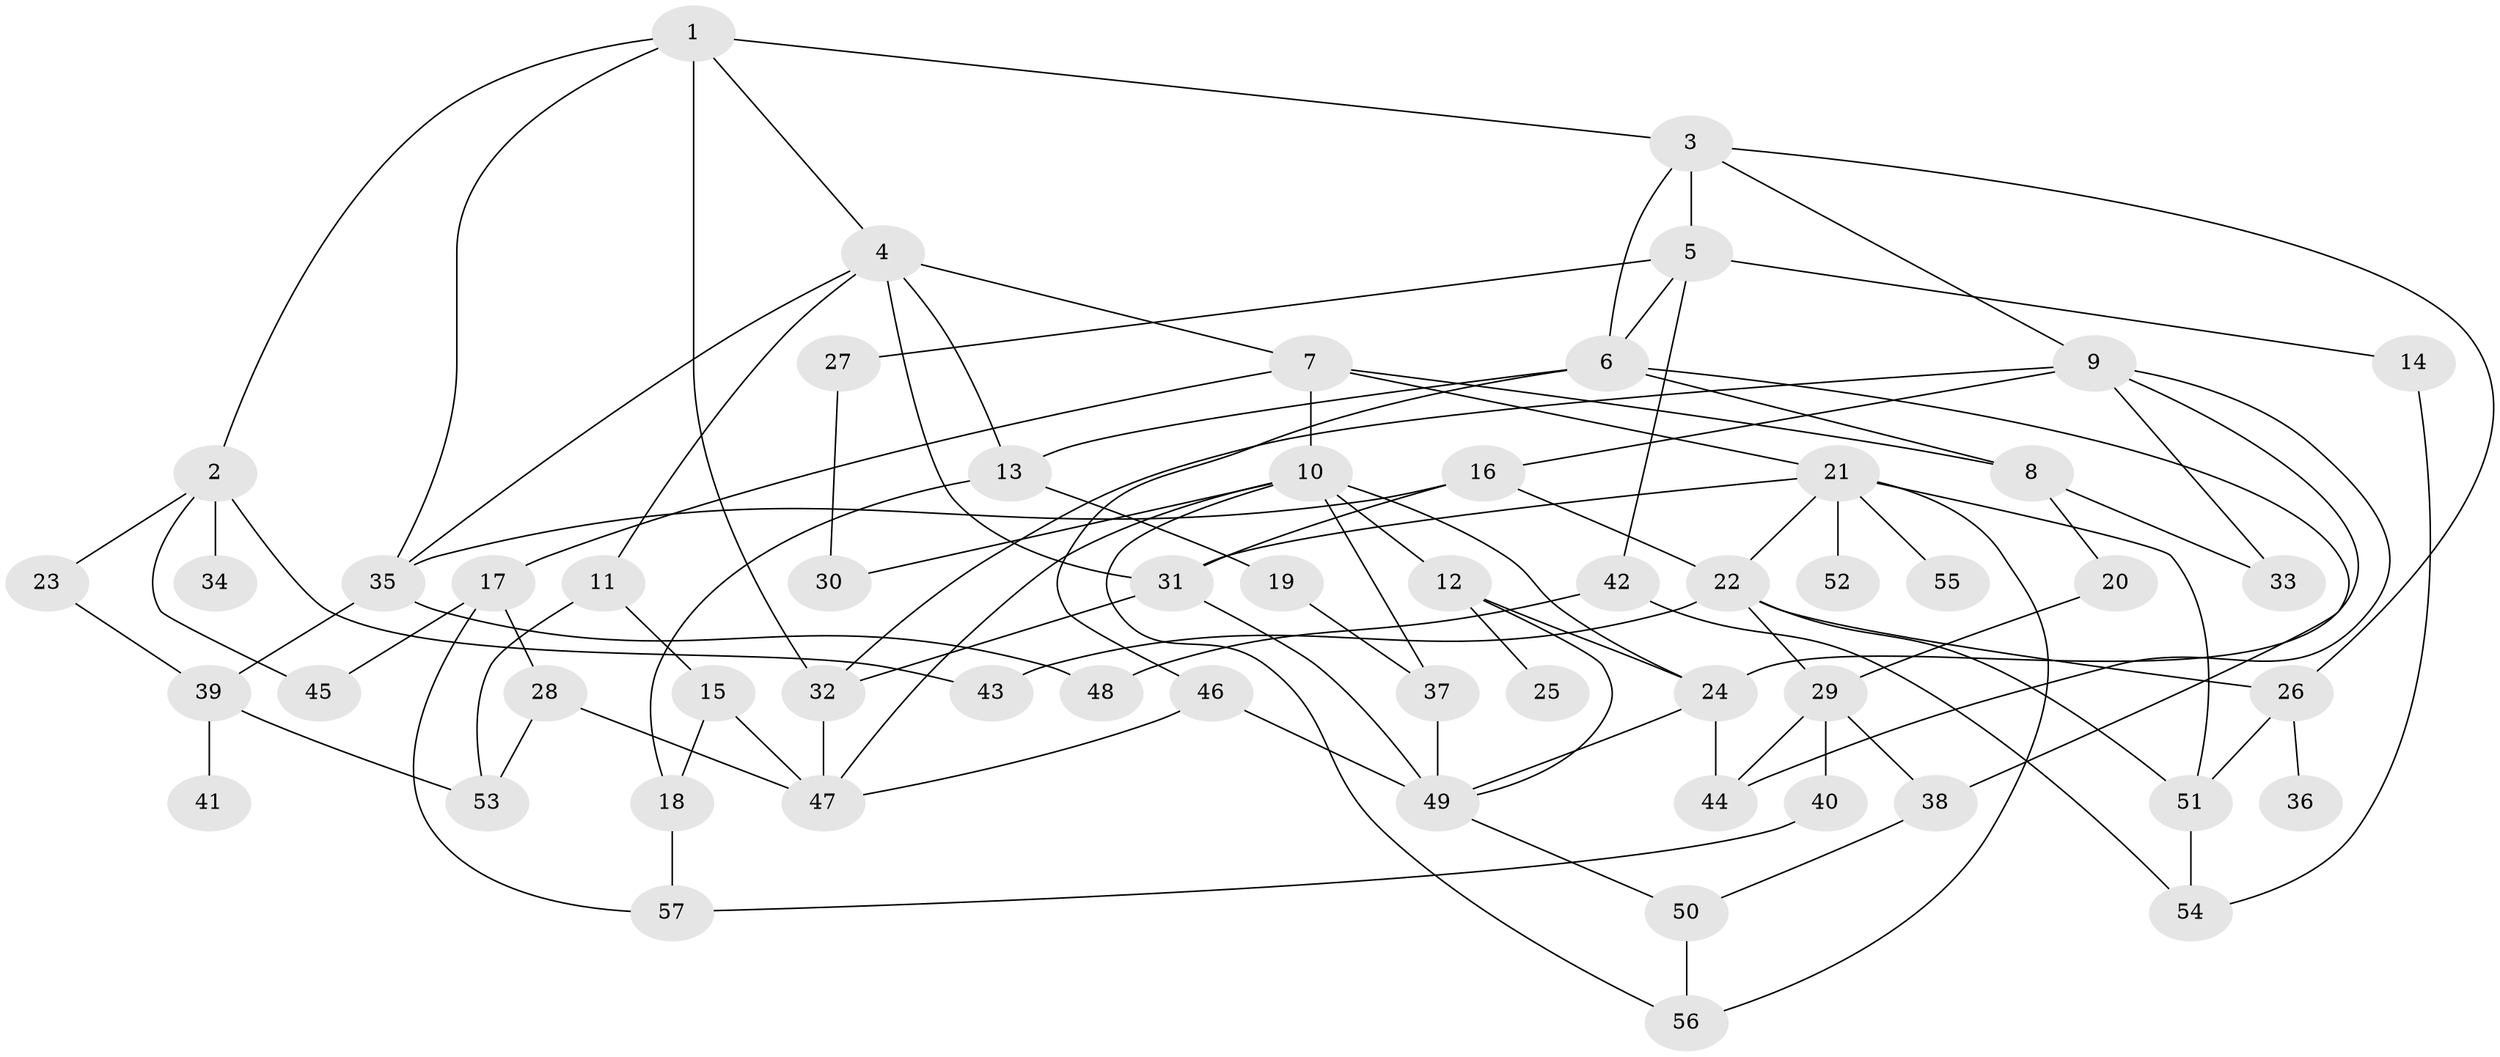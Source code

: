 // original degree distribution, {5: 0.07964601769911504, 6: 0.061946902654867256, 2: 0.34513274336283184, 1: 0.17699115044247787, 8: 0.008849557522123894, 4: 0.07079646017699115, 3: 0.24778761061946902, 7: 0.008849557522123894}
// Generated by graph-tools (version 1.1) at 2025/34/03/09/25 02:34:04]
// undirected, 57 vertices, 100 edges
graph export_dot {
graph [start="1"]
  node [color=gray90,style=filled];
  1;
  2;
  3;
  4;
  5;
  6;
  7;
  8;
  9;
  10;
  11;
  12;
  13;
  14;
  15;
  16;
  17;
  18;
  19;
  20;
  21;
  22;
  23;
  24;
  25;
  26;
  27;
  28;
  29;
  30;
  31;
  32;
  33;
  34;
  35;
  36;
  37;
  38;
  39;
  40;
  41;
  42;
  43;
  44;
  45;
  46;
  47;
  48;
  49;
  50;
  51;
  52;
  53;
  54;
  55;
  56;
  57;
  1 -- 2 [weight=1.0];
  1 -- 3 [weight=1.0];
  1 -- 4 [weight=1.0];
  1 -- 32 [weight=1.0];
  1 -- 35 [weight=1.0];
  2 -- 23 [weight=1.0];
  2 -- 34 [weight=1.0];
  2 -- 43 [weight=1.0];
  2 -- 45 [weight=1.0];
  3 -- 5 [weight=1.0];
  3 -- 6 [weight=1.0];
  3 -- 9 [weight=1.0];
  3 -- 26 [weight=1.0];
  4 -- 7 [weight=1.0];
  4 -- 11 [weight=1.0];
  4 -- 13 [weight=1.0];
  4 -- 31 [weight=1.0];
  4 -- 35 [weight=1.0];
  5 -- 6 [weight=1.0];
  5 -- 14 [weight=1.0];
  5 -- 27 [weight=1.0];
  5 -- 42 [weight=1.0];
  6 -- 8 [weight=1.0];
  6 -- 13 [weight=1.0];
  6 -- 38 [weight=1.0];
  6 -- 46 [weight=1.0];
  7 -- 8 [weight=1.0];
  7 -- 10 [weight=1.0];
  7 -- 17 [weight=1.0];
  7 -- 21 [weight=1.0];
  8 -- 20 [weight=1.0];
  8 -- 33 [weight=1.0];
  9 -- 16 [weight=1.0];
  9 -- 24 [weight=1.0];
  9 -- 32 [weight=1.0];
  9 -- 33 [weight=1.0];
  9 -- 44 [weight=1.0];
  10 -- 12 [weight=1.0];
  10 -- 24 [weight=1.0];
  10 -- 30 [weight=1.0];
  10 -- 37 [weight=1.0];
  10 -- 47 [weight=1.0];
  10 -- 56 [weight=1.0];
  11 -- 15 [weight=1.0];
  11 -- 53 [weight=1.0];
  12 -- 24 [weight=1.0];
  12 -- 25 [weight=1.0];
  12 -- 49 [weight=1.0];
  13 -- 18 [weight=1.0];
  13 -- 19 [weight=1.0];
  14 -- 54 [weight=1.0];
  15 -- 18 [weight=1.0];
  15 -- 47 [weight=1.0];
  16 -- 22 [weight=1.0];
  16 -- 31 [weight=1.0];
  16 -- 35 [weight=1.0];
  17 -- 28 [weight=1.0];
  17 -- 45 [weight=1.0];
  17 -- 57 [weight=1.0];
  18 -- 57 [weight=1.0];
  19 -- 37 [weight=1.0];
  20 -- 29 [weight=1.0];
  21 -- 22 [weight=1.0];
  21 -- 31 [weight=1.0];
  21 -- 51 [weight=1.0];
  21 -- 52 [weight=1.0];
  21 -- 55 [weight=1.0];
  21 -- 56 [weight=1.0];
  22 -- 26 [weight=1.0];
  22 -- 29 [weight=1.0];
  22 -- 43 [weight=1.0];
  22 -- 51 [weight=1.0];
  23 -- 39 [weight=1.0];
  24 -- 44 [weight=1.0];
  24 -- 49 [weight=1.0];
  26 -- 36 [weight=1.0];
  26 -- 51 [weight=1.0];
  27 -- 30 [weight=1.0];
  28 -- 47 [weight=1.0];
  28 -- 53 [weight=1.0];
  29 -- 38 [weight=1.0];
  29 -- 40 [weight=1.0];
  29 -- 44 [weight=1.0];
  31 -- 32 [weight=1.0];
  31 -- 49 [weight=1.0];
  32 -- 47 [weight=1.0];
  35 -- 39 [weight=1.0];
  35 -- 48 [weight=1.0];
  37 -- 49 [weight=1.0];
  38 -- 50 [weight=1.0];
  39 -- 41 [weight=1.0];
  39 -- 53 [weight=1.0];
  40 -- 57 [weight=1.0];
  42 -- 48 [weight=1.0];
  42 -- 54 [weight=1.0];
  46 -- 47 [weight=1.0];
  46 -- 49 [weight=2.0];
  49 -- 50 [weight=1.0];
  50 -- 56 [weight=1.0];
  51 -- 54 [weight=1.0];
}
